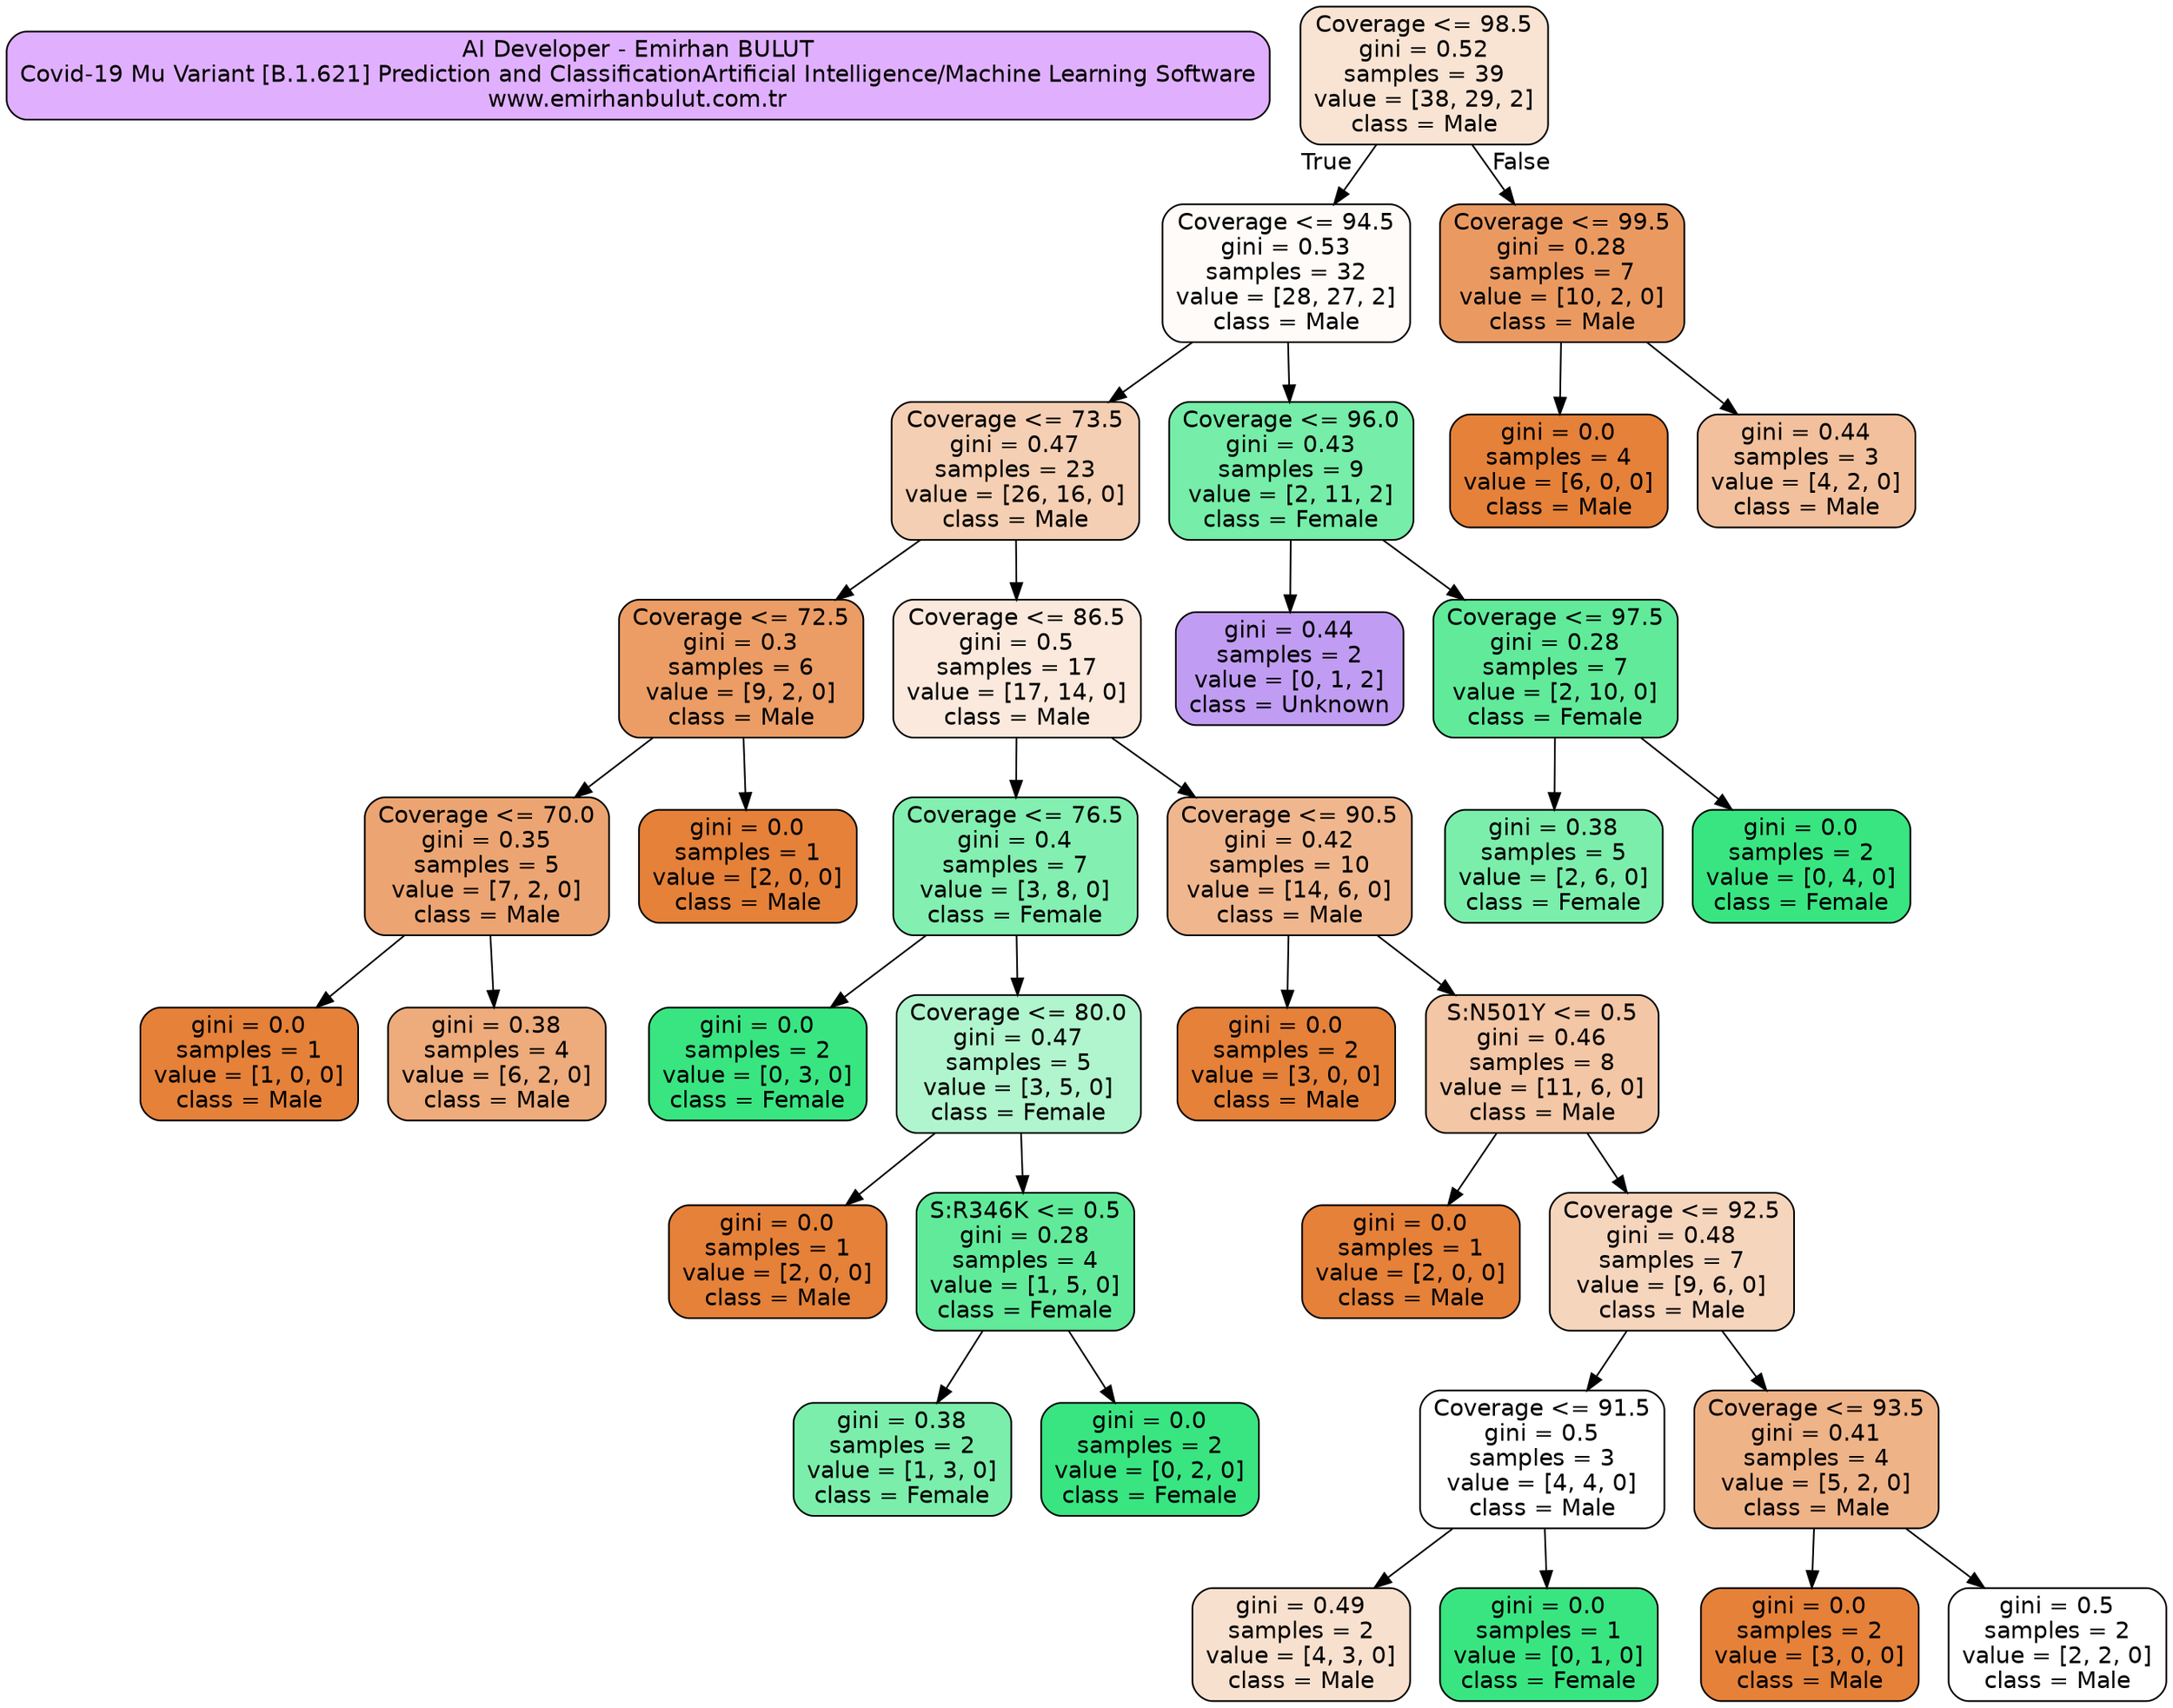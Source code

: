 digraph Tree {
node [shape=box, style="filled, rounded", color="black", fontname=helvetica] ;
edge [fontname=helvetica] ;
-1 [label="AI Developer - Emirhan BULUT\nCovid-19 Mu Variant [B.1.621] Prediction and Classification\Artificial Intelligence/Machine Learning Software\nwww.emirhanbulut.com.tr", fillcolor="#e0b0ff"] ;
0 [label="Coverage <= 98.5\ngini = 0.52\nsamples = 39\nvalue = [38, 29, 2]\nclass = Male", fillcolor="#f9e3d2"] ;
1 [label="Coverage <= 94.5\ngini = 0.53\nsamples = 32\nvalue = [28, 27, 2]\nclass = Male", fillcolor="#fefbf8"] ;
0 -> 1 [labeldistance=2.5, labelangle=45, headlabel="True"] ;
2 [label="Coverage <= 73.5\ngini = 0.47\nsamples = 23\nvalue = [26, 16, 0]\nclass = Male", fillcolor="#f5cfb3"] ;
1 -> 2 ;
3 [label="Coverage <= 72.5\ngini = 0.3\nsamples = 6\nvalue = [9, 2, 0]\nclass = Male", fillcolor="#eb9d65"] ;
2 -> 3 ;
4 [label="Coverage <= 70.0\ngini = 0.35\nsamples = 5\nvalue = [7, 2, 0]\nclass = Male", fillcolor="#eca572"] ;
3 -> 4 ;
5 [label="gini = 0.0\nsamples = 1\nvalue = [1, 0, 0]\nclass = Male", fillcolor="#e58139"] ;
4 -> 5 ;
6 [label="gini = 0.38\nsamples = 4\nvalue = [6, 2, 0]\nclass = Male", fillcolor="#eeab7b"] ;
4 -> 6 ;
7 [label="gini = 0.0\nsamples = 1\nvalue = [2, 0, 0]\nclass = Male", fillcolor="#e58139"] ;
3 -> 7 ;
8 [label="Coverage <= 86.5\ngini = 0.5\nsamples = 17\nvalue = [17, 14, 0]\nclass = Male", fillcolor="#fae9dc"] ;
2 -> 8 ;
9 [label="Coverage <= 76.5\ngini = 0.4\nsamples = 7\nvalue = [3, 8, 0]\nclass = Female", fillcolor="#83efb0"] ;
8 -> 9 ;
10 [label="gini = 0.0\nsamples = 2\nvalue = [0, 3, 0]\nclass = Female", fillcolor="#39e581"] ;
9 -> 10 ;
11 [label="Coverage <= 80.0\ngini = 0.47\nsamples = 5\nvalue = [3, 5, 0]\nclass = Female", fillcolor="#b0f5cd"] ;
9 -> 11 ;
12 [label="gini = 0.0\nsamples = 1\nvalue = [2, 0, 0]\nclass = Male", fillcolor="#e58139"] ;
11 -> 12 ;
13 [label="S:R346K <= 0.5\ngini = 0.28\nsamples = 4\nvalue = [1, 5, 0]\nclass = Female", fillcolor="#61ea9a"] ;
11 -> 13 ;
14 [label="gini = 0.38\nsamples = 2\nvalue = [1, 3, 0]\nclass = Female", fillcolor="#7beeab"] ;
13 -> 14 ;
15 [label="gini = 0.0\nsamples = 2\nvalue = [0, 2, 0]\nclass = Female", fillcolor="#39e581"] ;
13 -> 15 ;
16 [label="Coverage <= 90.5\ngini = 0.42\nsamples = 10\nvalue = [14, 6, 0]\nclass = Male", fillcolor="#f0b78e"] ;
8 -> 16 ;
17 [label="gini = 0.0\nsamples = 2\nvalue = [3, 0, 0]\nclass = Male", fillcolor="#e58139"] ;
16 -> 17 ;
18 [label="S:N501Y <= 0.5\ngini = 0.46\nsamples = 8\nvalue = [11, 6, 0]\nclass = Male", fillcolor="#f3c6a5"] ;
16 -> 18 ;
19 [label="gini = 0.0\nsamples = 1\nvalue = [2, 0, 0]\nclass = Male", fillcolor="#e58139"] ;
18 -> 19 ;
20 [label="Coverage <= 92.5\ngini = 0.48\nsamples = 7\nvalue = [9, 6, 0]\nclass = Male", fillcolor="#f6d5bd"] ;
18 -> 20 ;
21 [label="Coverage <= 91.5\ngini = 0.5\nsamples = 3\nvalue = [4, 4, 0]\nclass = Male", fillcolor="#ffffff"] ;
20 -> 21 ;
22 [label="gini = 0.49\nsamples = 2\nvalue = [4, 3, 0]\nclass = Male", fillcolor="#f8e0ce"] ;
21 -> 22 ;
23 [label="gini = 0.0\nsamples = 1\nvalue = [0, 1, 0]\nclass = Female", fillcolor="#39e581"] ;
21 -> 23 ;
24 [label="Coverage <= 93.5\ngini = 0.41\nsamples = 4\nvalue = [5, 2, 0]\nclass = Male", fillcolor="#efb388"] ;
20 -> 24 ;
25 [label="gini = 0.0\nsamples = 2\nvalue = [3, 0, 0]\nclass = Male", fillcolor="#e58139"] ;
24 -> 25 ;
26 [label="gini = 0.5\nsamples = 2\nvalue = [2, 2, 0]\nclass = Male", fillcolor="#ffffff"] ;
24 -> 26 ;
27 [label="Coverage <= 96.0\ngini = 0.43\nsamples = 9\nvalue = [2, 11, 2]\nclass = Female", fillcolor="#76eda8"] ;
1 -> 27 ;
28 [label="gini = 0.44\nsamples = 2\nvalue = [0, 1, 2]\nclass = Unknown", fillcolor="#c09cf2"] ;
27 -> 28 ;
29 [label="Coverage <= 97.5\ngini = 0.28\nsamples = 7\nvalue = [2, 10, 0]\nclass = Female", fillcolor="#61ea9a"] ;
27 -> 29 ;
30 [label="gini = 0.38\nsamples = 5\nvalue = [2, 6, 0]\nclass = Female", fillcolor="#7beeab"] ;
29 -> 30 ;
31 [label="gini = 0.0\nsamples = 2\nvalue = [0, 4, 0]\nclass = Female", fillcolor="#39e581"] ;
29 -> 31 ;
32 [label="Coverage <= 99.5\ngini = 0.28\nsamples = 7\nvalue = [10, 2, 0]\nclass = Male", fillcolor="#ea9a61"] ;
0 -> 32 [labeldistance=2.5, labelangle=-45, headlabel="False"] ;
33 [label="gini = 0.0\nsamples = 4\nvalue = [6, 0, 0]\nclass = Male", fillcolor="#e58139"] ;
32 -> 33 ;
34 [label="gini = 0.44\nsamples = 3\nvalue = [4, 2, 0]\nclass = Male", fillcolor="#f2c09c"] ;
32 -> 34 ;
}